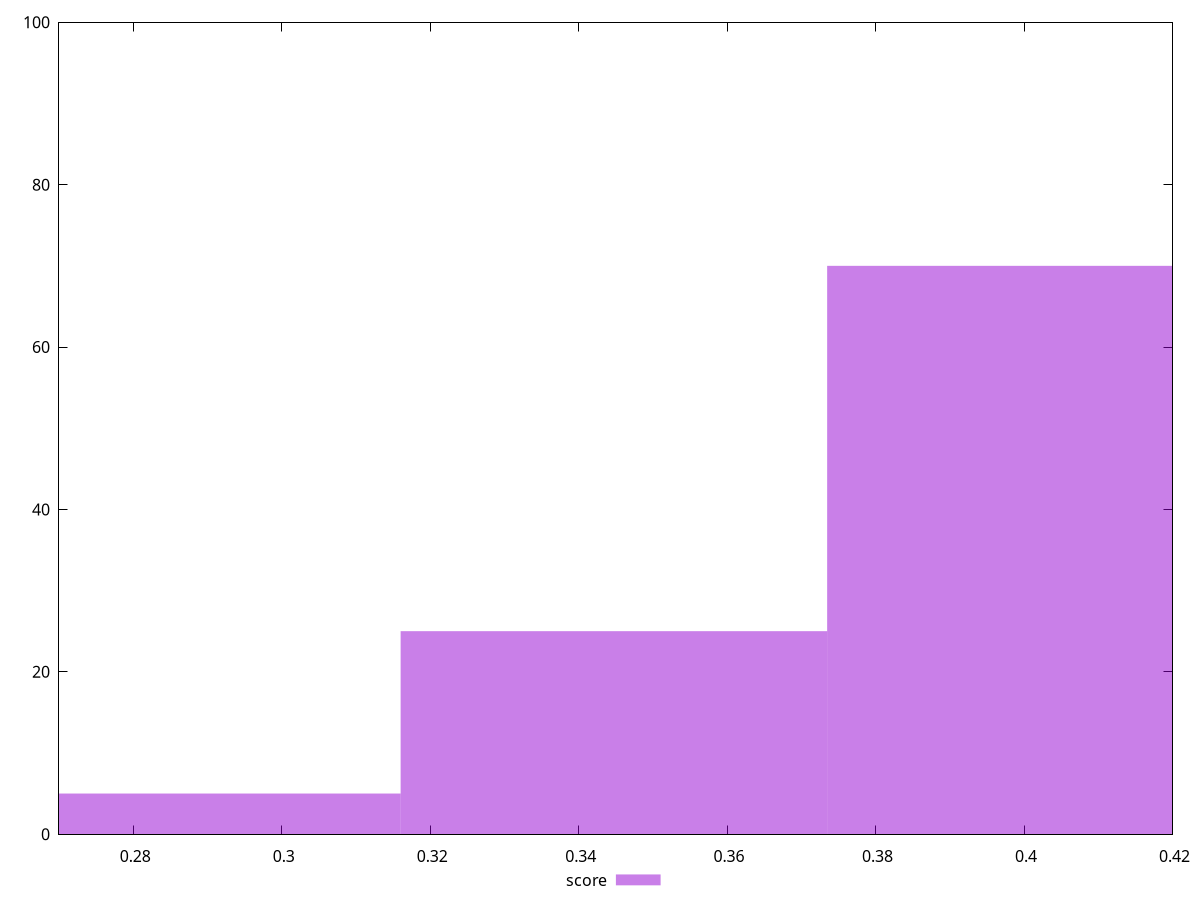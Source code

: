 reset

$score <<EOF
0.40220729706769587 70
0.34474911177231077 25
0.28729092647692567 5
EOF

set key outside below
set boxwidth 0.05745818529538513
set xrange [0.27:0.42]
set yrange [0:100]
set trange [0:100]
set style fill transparent solid 0.5 noborder
set terminal svg size 640, 490 enhanced background rgb 'white'
set output "report_00013_2021-02-09T12-04-24.940Z/render-blocking-resources/samples/pages/score/histogram.svg"

plot $score title "score" with boxes

reset
